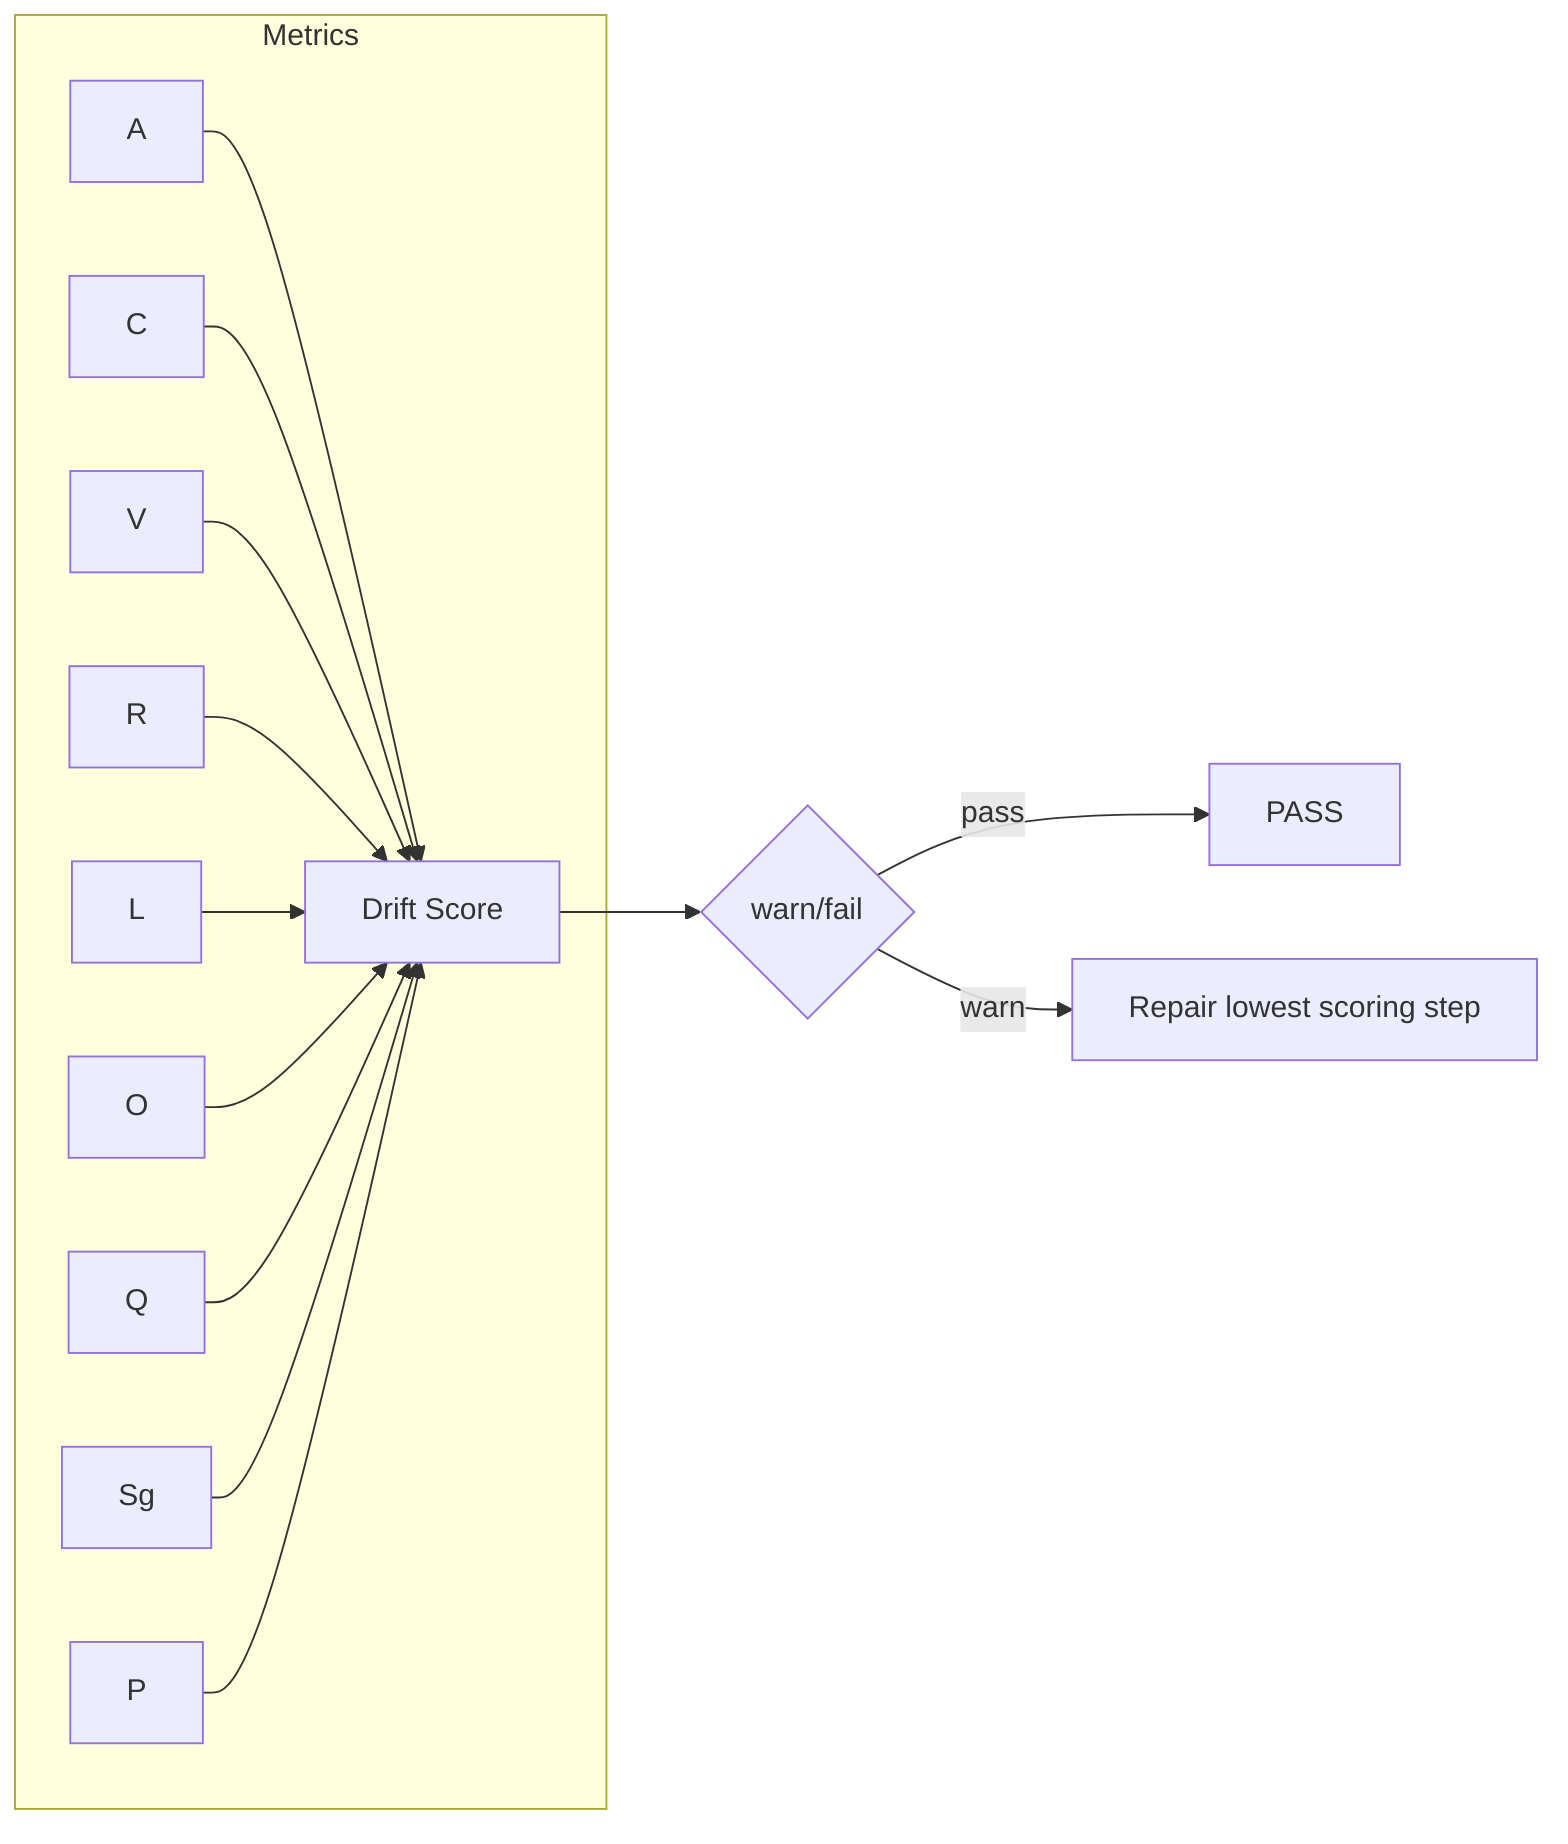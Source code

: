 graph LR
  subgraph Metrics
    A[A] --> DS[Drift Score]
    C[C] --> DS
    V[V] --> DS
    R[R] --> DS
    L[L] --> DS
    O[O] --> DS
    Q[Q] --> DS
    Sg[Sg] --> DS
    P[P] --> DS
  end
  DS --> Gate{warn/fail}
  Gate -->|pass| OK[PASS]
  Gate -->|warn| FIX[Repair lowest scoring step]
